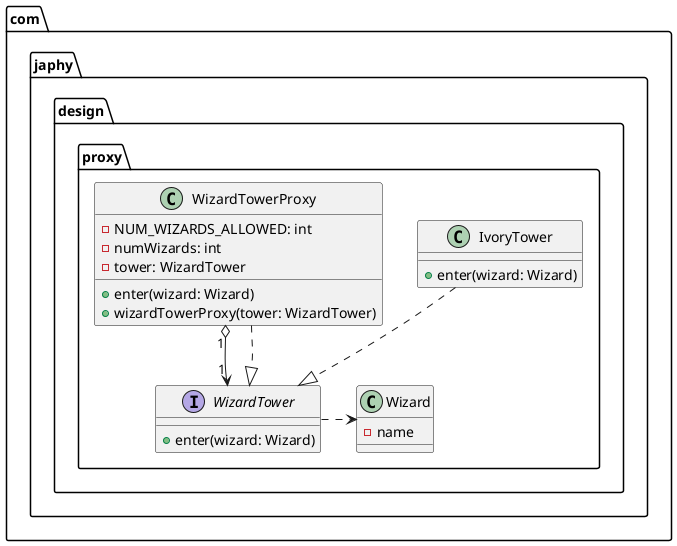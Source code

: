 @startuml

package com.japhy.design.proxy {
    interface WizardTower {
        + enter(wizard: Wizard)
    }
    class IvoryTower {
        + enter(wizard: Wizard)
    }
    class Wizard {
        - name
    }
    class WizardTowerProxy {
        - NUM_WIZARDS_ALLOWED: int
        - numWizards: int
        - tower: WizardTower
        + enter(wizard: Wizard)
        + wizardTowerProxy(tower: WizardTower)
    }
    WizardTower .> Wizard
    IvoryTower ..|> WizardTower
    WizardTowerProxy "1" o--> "1" WizardTower
    WizardTowerProxy ..|> WizardTower
}
@enduml